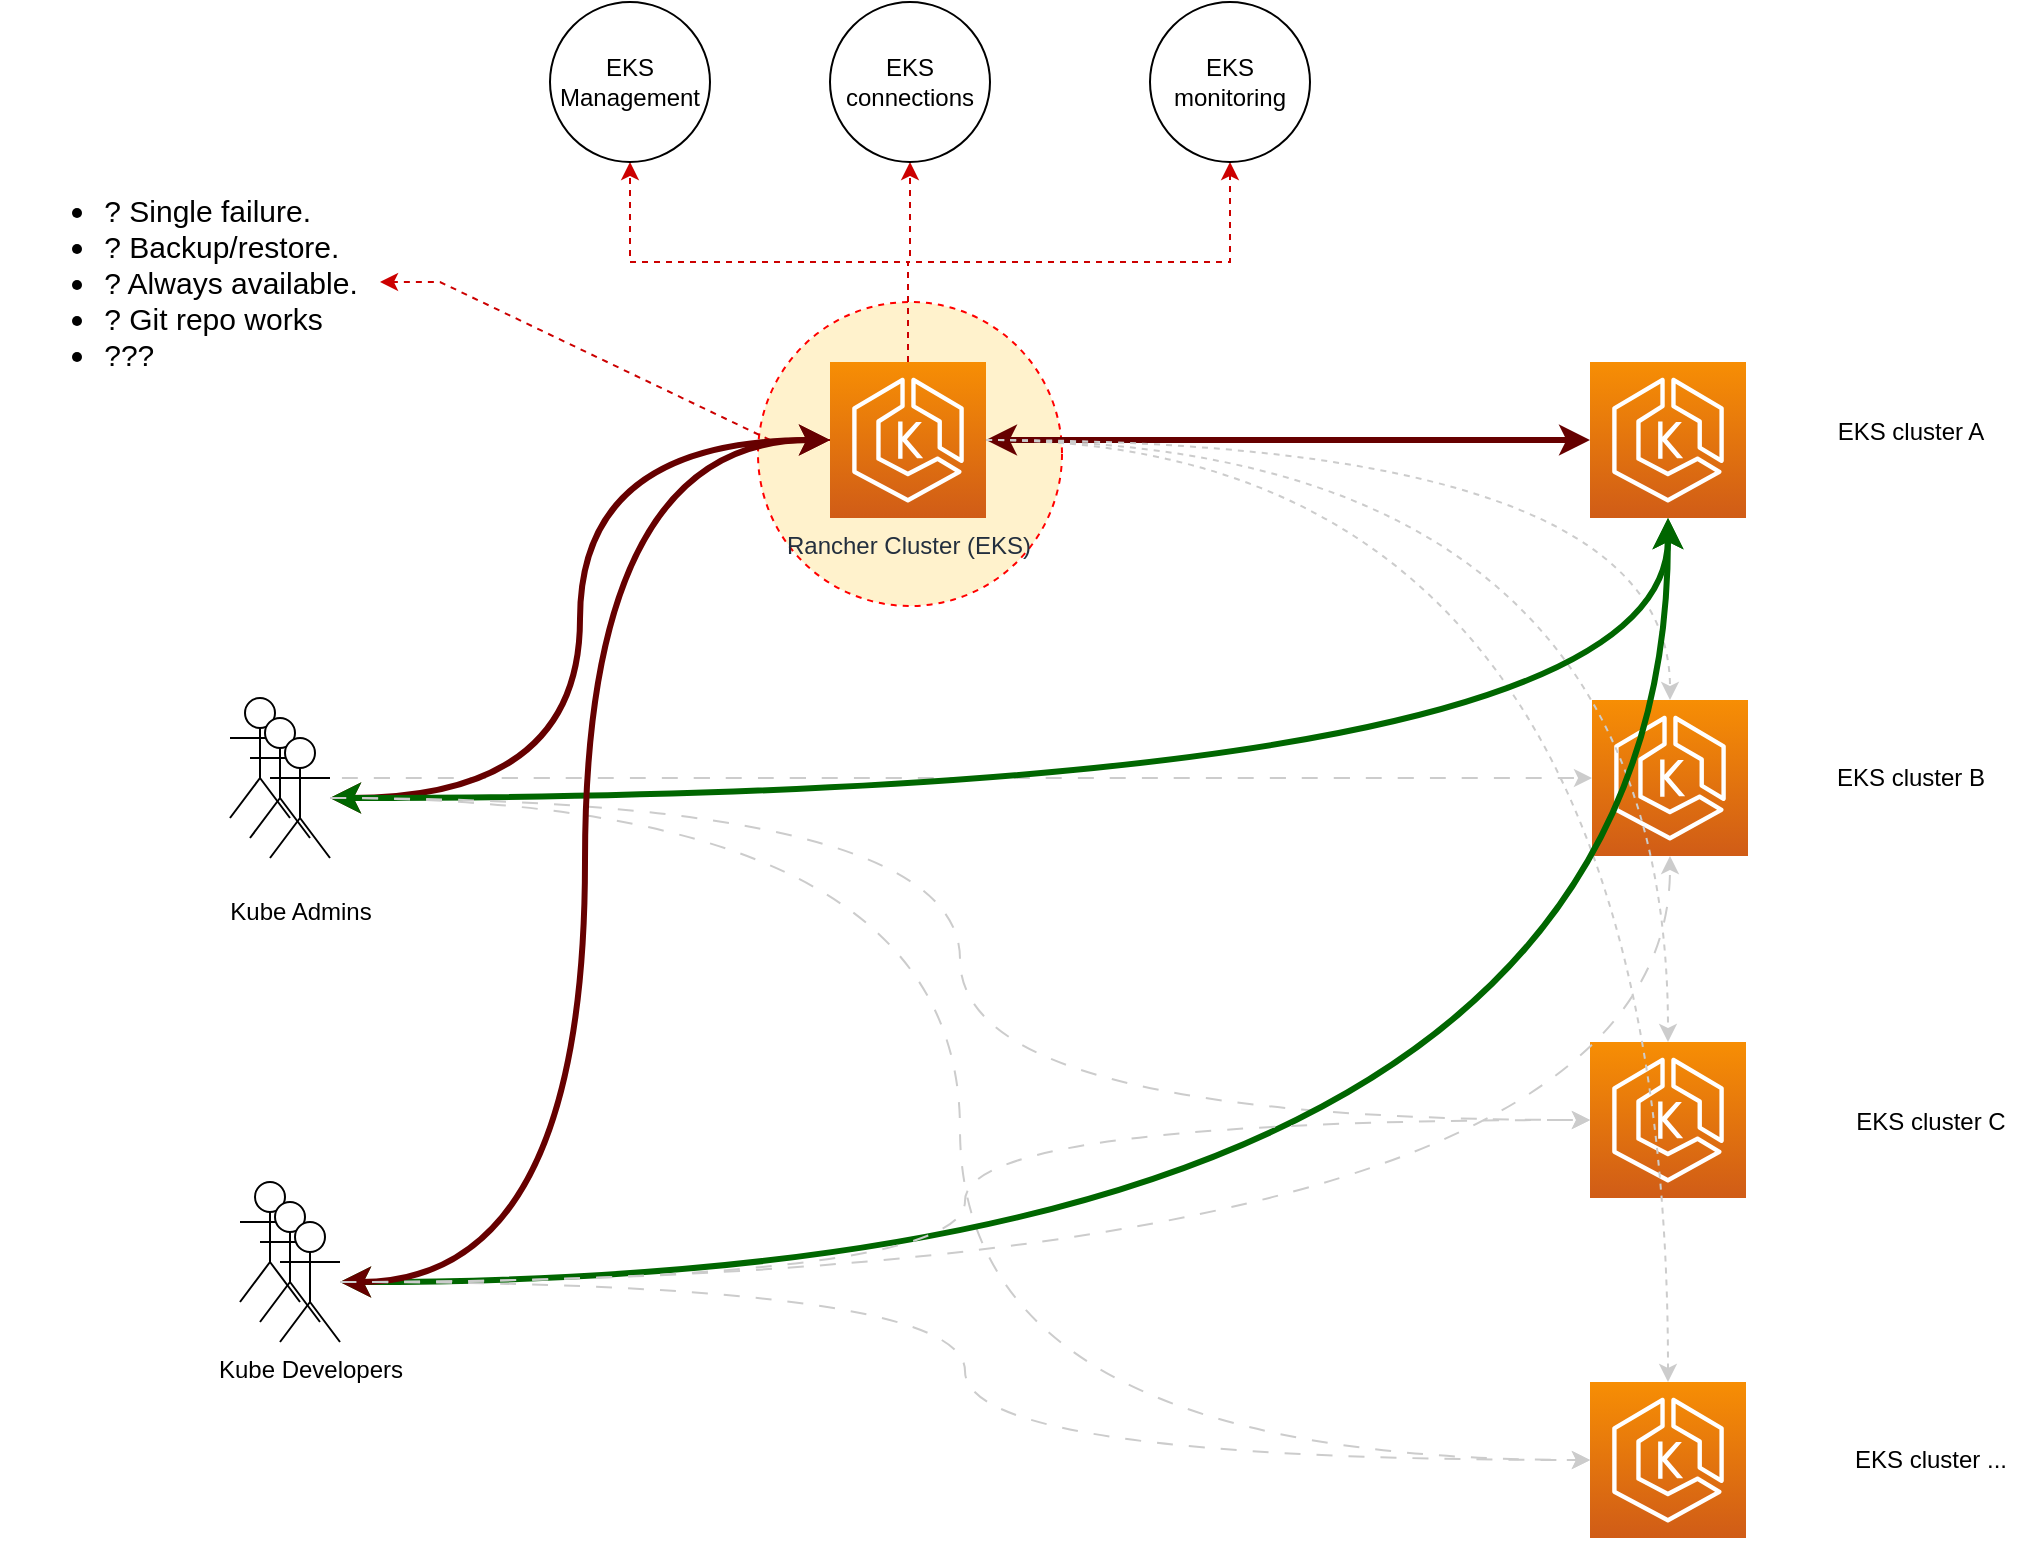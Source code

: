 <mxfile version="20.8.20" type="github">
  <diagram name="Page-1" id="iKSSGSfsI78JwVMg9x92">
    <mxGraphModel dx="2084" dy="1131" grid="1" gridSize="10" guides="1" tooltips="1" connect="1" arrows="1" fold="1" page="1" pageScale="1" pageWidth="850" pageHeight="1100" math="0" shadow="0">
      <root>
        <mxCell id="0" />
        <mxCell id="1" parent="0" />
        <mxCell id="REabcQUZrqvfgA8ZS0G6-57" value="" style="ellipse;whiteSpace=wrap;html=1;aspect=fixed;strokeColor=#FF0000;dashed=1;fillColor=#fff2cc;strokeWidth=1;" vertex="1" parent="1">
          <mxGeometry x="214" y="260" width="152" height="152" as="geometry" />
        </mxCell>
        <mxCell id="REabcQUZrqvfgA8ZS0G6-1" value="" style="sketch=0;points=[[0,0,0],[0.25,0,0],[0.5,0,0],[0.75,0,0],[1,0,0],[0,1,0],[0.25,1,0],[0.5,1,0],[0.75,1,0],[1,1,0],[0,0.25,0],[0,0.5,0],[0,0.75,0],[1,0.25,0],[1,0.5,0],[1,0.75,0]];outlineConnect=0;fontColor=#232F3E;gradientColor=#F78E04;gradientDirection=north;fillColor=#D05C17;strokeColor=#ffffff;dashed=0;verticalLabelPosition=bottom;verticalAlign=top;align=center;html=1;fontSize=12;fontStyle=0;aspect=fixed;shape=mxgraph.aws4.resourceIcon;resIcon=mxgraph.aws4.eks;" vertex="1" parent="1">
          <mxGeometry x="630" y="290" width="78" height="78" as="geometry" />
        </mxCell>
        <mxCell id="REabcQUZrqvfgA8ZS0G6-2" value="" style="sketch=0;points=[[0,0,0],[0.25,0,0],[0.5,0,0],[0.75,0,0],[1,0,0],[0,1,0],[0.25,1,0],[0.5,1,0],[0.75,1,0],[1,1,0],[0,0.25,0],[0,0.5,0],[0,0.75,0],[1,0.25,0],[1,0.5,0],[1,0.75,0]];outlineConnect=0;fontColor=#232F3E;gradientColor=#F78E04;gradientDirection=north;fillColor=#D05C17;strokeColor=#ffffff;dashed=0;verticalLabelPosition=bottom;verticalAlign=top;align=center;html=1;fontSize=12;fontStyle=0;aspect=fixed;shape=mxgraph.aws4.resourceIcon;resIcon=mxgraph.aws4.eks;" vertex="1" parent="1">
          <mxGeometry x="631" y="459" width="78" height="78" as="geometry" />
        </mxCell>
        <mxCell id="REabcQUZrqvfgA8ZS0G6-3" value="" style="sketch=0;points=[[0,0,0],[0.25,0,0],[0.5,0,0],[0.75,0,0],[1,0,0],[0,1,0],[0.25,1,0],[0.5,1,0],[0.75,1,0],[1,1,0],[0,0.25,0],[0,0.5,0],[0,0.75,0],[1,0.25,0],[1,0.5,0],[1,0.75,0]];outlineConnect=0;fontColor=#232F3E;gradientColor=#F78E04;gradientDirection=north;fillColor=#D05C17;strokeColor=#ffffff;dashed=0;verticalLabelPosition=bottom;verticalAlign=top;align=center;html=1;fontSize=12;fontStyle=0;aspect=fixed;shape=mxgraph.aws4.resourceIcon;resIcon=mxgraph.aws4.eks;" vertex="1" parent="1">
          <mxGeometry x="630" y="630" width="78" height="78" as="geometry" />
        </mxCell>
        <mxCell id="REabcQUZrqvfgA8ZS0G6-4" value="" style="sketch=0;points=[[0,0,0],[0.25,0,0],[0.5,0,0],[0.75,0,0],[1,0,0],[0,1,0],[0.25,1,0],[0.5,1,0],[0.75,1,0],[1,1,0],[0,0.25,0],[0,0.5,0],[0,0.75,0],[1,0.25,0],[1,0.5,0],[1,0.75,0]];outlineConnect=0;fontColor=#232F3E;gradientColor=#F78E04;gradientDirection=north;fillColor=#D05C17;strokeColor=#ffffff;dashed=0;verticalLabelPosition=bottom;verticalAlign=top;align=center;html=1;fontSize=12;fontStyle=0;aspect=fixed;shape=mxgraph.aws4.resourceIcon;resIcon=mxgraph.aws4.eks;" vertex="1" parent="1">
          <mxGeometry x="630" y="800" width="78" height="78" as="geometry" />
        </mxCell>
        <mxCell id="REabcQUZrqvfgA8ZS0G6-25" style="edgeStyle=orthogonalEdgeStyle;curved=1;rounded=0;orthogonalLoop=1;jettySize=auto;html=1;entryX=0;entryY=0.5;entryDx=0;entryDy=0;entryPerimeter=0;strokeColor=#660000;startArrow=classic;startFill=1;strokeWidth=3;" edge="1" parent="1" source="REabcQUZrqvfgA8ZS0G6-5" target="REabcQUZrqvfgA8ZS0G6-1">
          <mxGeometry relative="1" as="geometry" />
        </mxCell>
        <mxCell id="REabcQUZrqvfgA8ZS0G6-27" style="edgeStyle=orthogonalEdgeStyle;curved=1;rounded=0;orthogonalLoop=1;jettySize=auto;html=1;entryX=0.5;entryY=0;entryDx=0;entryDy=0;entryPerimeter=0;strokeColor=#CCCCCC;dashed=1;" edge="1" parent="1" source="REabcQUZrqvfgA8ZS0G6-5" target="REabcQUZrqvfgA8ZS0G6-2">
          <mxGeometry relative="1" as="geometry" />
        </mxCell>
        <mxCell id="REabcQUZrqvfgA8ZS0G6-28" style="edgeStyle=orthogonalEdgeStyle;curved=1;rounded=0;orthogonalLoop=1;jettySize=auto;html=1;entryX=0.5;entryY=0;entryDx=0;entryDy=0;entryPerimeter=0;strokeColor=#CCCCCC;dashed=1;" edge="1" parent="1" source="REabcQUZrqvfgA8ZS0G6-5" target="REabcQUZrqvfgA8ZS0G6-3">
          <mxGeometry relative="1" as="geometry" />
        </mxCell>
        <mxCell id="REabcQUZrqvfgA8ZS0G6-29" style="edgeStyle=orthogonalEdgeStyle;curved=1;rounded=0;orthogonalLoop=1;jettySize=auto;html=1;strokeColor=#CCCCCC;dashed=1;" edge="1" parent="1" source="REabcQUZrqvfgA8ZS0G6-5" target="REabcQUZrqvfgA8ZS0G6-4">
          <mxGeometry relative="1" as="geometry" />
        </mxCell>
        <mxCell id="REabcQUZrqvfgA8ZS0G6-47" style="edgeStyle=orthogonalEdgeStyle;rounded=0;orthogonalLoop=1;jettySize=auto;html=1;entryX=0.5;entryY=1;entryDx=0;entryDy=0;dashed=1;strokeColor=#CC0000;strokeWidth=1;startArrow=none;startFill=0;" edge="1" parent="1" source="REabcQUZrqvfgA8ZS0G6-5" target="REabcQUZrqvfgA8ZS0G6-44">
          <mxGeometry relative="1" as="geometry">
            <Array as="points">
              <mxPoint x="289" y="240" />
              <mxPoint x="150" y="240" />
            </Array>
          </mxGeometry>
        </mxCell>
        <mxCell id="REabcQUZrqvfgA8ZS0G6-48" style="edgeStyle=orthogonalEdgeStyle;rounded=0;orthogonalLoop=1;jettySize=auto;html=1;entryX=0.5;entryY=1;entryDx=0;entryDy=0;dashed=1;strokeColor=#CC0000;strokeWidth=1;startArrow=none;startFill=0;" edge="1" parent="1" source="REabcQUZrqvfgA8ZS0G6-5" target="REabcQUZrqvfgA8ZS0G6-45">
          <mxGeometry relative="1" as="geometry" />
        </mxCell>
        <mxCell id="REabcQUZrqvfgA8ZS0G6-49" style="edgeStyle=orthogonalEdgeStyle;rounded=0;orthogonalLoop=1;jettySize=auto;html=1;entryX=0.5;entryY=1;entryDx=0;entryDy=0;dashed=1;strokeColor=#CC0000;strokeWidth=1;startArrow=none;startFill=0;" edge="1" parent="1" source="REabcQUZrqvfgA8ZS0G6-5" target="REabcQUZrqvfgA8ZS0G6-46">
          <mxGeometry relative="1" as="geometry">
            <Array as="points">
              <mxPoint x="289" y="240" />
              <mxPoint x="450" y="240" />
            </Array>
          </mxGeometry>
        </mxCell>
        <mxCell id="REabcQUZrqvfgA8ZS0G6-53" style="edgeStyle=entityRelationEdgeStyle;rounded=0;orthogonalLoop=1;jettySize=auto;html=1;dashed=1;strokeColor=#CC0000;strokeWidth=1;startArrow=none;startFill=0;" edge="1" parent="1" source="REabcQUZrqvfgA8ZS0G6-5" target="REabcQUZrqvfgA8ZS0G6-52">
          <mxGeometry relative="1" as="geometry" />
        </mxCell>
        <mxCell id="REabcQUZrqvfgA8ZS0G6-5" value="Rancher Cluster (EKS)" style="sketch=0;points=[[0,0,0],[0.25,0,0],[0.5,0,0],[0.75,0,0],[1,0,0],[0,1,0],[0.25,1,0],[0.5,1,0],[0.75,1,0],[1,1,0],[0,0.25,0],[0,0.5,0],[0,0.75,0],[1,0.25,0],[1,0.5,0],[1,0.75,0]];outlineConnect=0;fontColor=#232F3E;gradientColor=#F78E04;gradientDirection=north;fillColor=#D05C17;strokeColor=#ffffff;dashed=0;verticalLabelPosition=bottom;verticalAlign=top;align=center;html=1;fontSize=12;fontStyle=0;aspect=fixed;shape=mxgraph.aws4.resourceIcon;resIcon=mxgraph.aws4.eks;" vertex="1" parent="1">
          <mxGeometry x="250" y="290" width="78" height="78" as="geometry" />
        </mxCell>
        <mxCell id="REabcQUZrqvfgA8ZS0G6-6" value="" style="shape=umlActor;verticalLabelPosition=bottom;verticalAlign=top;html=1;outlineConnect=0;" vertex="1" parent="1">
          <mxGeometry x="-50" y="458" width="30" height="60" as="geometry" />
        </mxCell>
        <mxCell id="REabcQUZrqvfgA8ZS0G6-31" style="edgeStyle=orthogonalEdgeStyle;curved=1;rounded=0;orthogonalLoop=1;jettySize=auto;html=1;dashed=1;dashPattern=8 8;strokeColor=#CCCCCC;" edge="1" parent="1" source="REabcQUZrqvfgA8ZS0G6-13" target="REabcQUZrqvfgA8ZS0G6-2">
          <mxGeometry relative="1" as="geometry" />
        </mxCell>
        <mxCell id="REabcQUZrqvfgA8ZS0G6-13" value="" style="shape=umlActor;verticalLabelPosition=bottom;verticalAlign=top;html=1;outlineConnect=0;" vertex="1" parent="1">
          <mxGeometry x="-40" y="468" width="30" height="60" as="geometry" />
        </mxCell>
        <mxCell id="REabcQUZrqvfgA8ZS0G6-20" style="edgeStyle=orthogonalEdgeStyle;curved=1;rounded=0;orthogonalLoop=1;jettySize=auto;html=1;entryX=0;entryY=0.5;entryDx=0;entryDy=0;entryPerimeter=0;strokeColor=#660000;startArrow=classic;startFill=1;strokeWidth=3;" edge="1" parent="1" source="REabcQUZrqvfgA8ZS0G6-14" target="REabcQUZrqvfgA8ZS0G6-5">
          <mxGeometry relative="1" as="geometry" />
        </mxCell>
        <mxCell id="REabcQUZrqvfgA8ZS0G6-21" style="edgeStyle=orthogonalEdgeStyle;curved=1;rounded=0;orthogonalLoop=1;jettySize=auto;html=1;strokeColor=#006600;startArrow=classic;startFill=1;strokeWidth=3;" edge="1" parent="1" source="REabcQUZrqvfgA8ZS0G6-14" target="REabcQUZrqvfgA8ZS0G6-1">
          <mxGeometry relative="1" as="geometry" />
        </mxCell>
        <mxCell id="REabcQUZrqvfgA8ZS0G6-32" style="edgeStyle=orthogonalEdgeStyle;curved=1;rounded=0;orthogonalLoop=1;jettySize=auto;html=1;entryX=0;entryY=0.5;entryDx=0;entryDy=0;entryPerimeter=0;dashed=1;dashPattern=8 8;strokeColor=#CCCCCC;" edge="1" parent="1" source="REabcQUZrqvfgA8ZS0G6-14" target="REabcQUZrqvfgA8ZS0G6-3">
          <mxGeometry relative="1" as="geometry" />
        </mxCell>
        <mxCell id="REabcQUZrqvfgA8ZS0G6-33" style="edgeStyle=orthogonalEdgeStyle;curved=1;rounded=0;orthogonalLoop=1;jettySize=auto;html=1;entryX=0;entryY=0.5;entryDx=0;entryDy=0;entryPerimeter=0;dashed=1;dashPattern=8 8;strokeColor=#CCCCCC;" edge="1" parent="1" source="REabcQUZrqvfgA8ZS0G6-14" target="REabcQUZrqvfgA8ZS0G6-4">
          <mxGeometry relative="1" as="geometry" />
        </mxCell>
        <mxCell id="REabcQUZrqvfgA8ZS0G6-14" value="" style="shape=umlActor;verticalLabelPosition=bottom;verticalAlign=top;html=1;outlineConnect=0;" vertex="1" parent="1">
          <mxGeometry x="-30" y="478" width="30" height="60" as="geometry" />
        </mxCell>
        <mxCell id="REabcQUZrqvfgA8ZS0G6-16" value="" style="shape=umlActor;verticalLabelPosition=bottom;verticalAlign=top;html=1;outlineConnect=0;" vertex="1" parent="1">
          <mxGeometry x="-45" y="700" width="30" height="60" as="geometry" />
        </mxCell>
        <mxCell id="REabcQUZrqvfgA8ZS0G6-17" value="" style="shape=umlActor;verticalLabelPosition=bottom;verticalAlign=top;html=1;outlineConnect=0;" vertex="1" parent="1">
          <mxGeometry x="-35" y="710" width="30" height="60" as="geometry" />
        </mxCell>
        <mxCell id="REabcQUZrqvfgA8ZS0G6-23" style="edgeStyle=orthogonalEdgeStyle;curved=1;rounded=0;orthogonalLoop=1;jettySize=auto;html=1;strokeColor=#006600;startArrow=classic;startFill=1;strokeWidth=3;" edge="1" parent="1" source="REabcQUZrqvfgA8ZS0G6-18" target="REabcQUZrqvfgA8ZS0G6-1">
          <mxGeometry relative="1" as="geometry" />
        </mxCell>
        <mxCell id="REabcQUZrqvfgA8ZS0G6-24" style="edgeStyle=orthogonalEdgeStyle;curved=1;rounded=0;orthogonalLoop=1;jettySize=auto;html=1;entryX=0;entryY=0.5;entryDx=0;entryDy=0;entryPerimeter=0;strokeColor=#660000;startArrow=classic;startFill=1;strokeWidth=3;" edge="1" parent="1" source="REabcQUZrqvfgA8ZS0G6-18" target="REabcQUZrqvfgA8ZS0G6-5">
          <mxGeometry relative="1" as="geometry" />
        </mxCell>
        <mxCell id="REabcQUZrqvfgA8ZS0G6-34" style="edgeStyle=orthogonalEdgeStyle;curved=1;rounded=0;orthogonalLoop=1;jettySize=auto;html=1;dashed=1;dashPattern=8 8;strokeColor=#CCCCCC;" edge="1" parent="1" source="REabcQUZrqvfgA8ZS0G6-18" target="REabcQUZrqvfgA8ZS0G6-2">
          <mxGeometry relative="1" as="geometry" />
        </mxCell>
        <mxCell id="REabcQUZrqvfgA8ZS0G6-35" style="edgeStyle=orthogonalEdgeStyle;curved=1;rounded=0;orthogonalLoop=1;jettySize=auto;html=1;entryX=0;entryY=0.5;entryDx=0;entryDy=0;entryPerimeter=0;dashed=1;dashPattern=8 8;strokeColor=#CCCCCC;" edge="1" parent="1" source="REabcQUZrqvfgA8ZS0G6-18" target="REabcQUZrqvfgA8ZS0G6-3">
          <mxGeometry relative="1" as="geometry" />
        </mxCell>
        <mxCell id="REabcQUZrqvfgA8ZS0G6-36" style="edgeStyle=orthogonalEdgeStyle;curved=1;rounded=0;orthogonalLoop=1;jettySize=auto;html=1;entryX=0;entryY=0.5;entryDx=0;entryDy=0;entryPerimeter=0;dashed=1;dashPattern=8 8;strokeColor=#CCCCCC;" edge="1" parent="1" source="REabcQUZrqvfgA8ZS0G6-18" target="REabcQUZrqvfgA8ZS0G6-4">
          <mxGeometry relative="1" as="geometry" />
        </mxCell>
        <mxCell id="REabcQUZrqvfgA8ZS0G6-18" value="Kube Developers" style="shape=umlActor;verticalLabelPosition=bottom;verticalAlign=top;html=1;outlineConnect=0;" vertex="1" parent="1">
          <mxGeometry x="-25" y="720" width="30" height="60" as="geometry" />
        </mxCell>
        <mxCell id="REabcQUZrqvfgA8ZS0G6-19" value="Kube Admins" style="text;html=1;align=center;verticalAlign=middle;resizable=0;points=[];autosize=1;strokeColor=none;fillColor=none;" vertex="1" parent="1">
          <mxGeometry x="-60" y="550" width="90" height="30" as="geometry" />
        </mxCell>
        <mxCell id="REabcQUZrqvfgA8ZS0G6-38" value="EKS cluster A" style="text;html=1;align=center;verticalAlign=middle;resizable=0;points=[];autosize=1;strokeColor=none;fillColor=none;" vertex="1" parent="1">
          <mxGeometry x="740" y="310" width="100" height="30" as="geometry" />
        </mxCell>
        <mxCell id="REabcQUZrqvfgA8ZS0G6-39" value="EKS cluster B" style="text;html=1;align=center;verticalAlign=middle;resizable=0;points=[];autosize=1;strokeColor=none;fillColor=none;" vertex="1" parent="1">
          <mxGeometry x="740" y="483" width="100" height="30" as="geometry" />
        </mxCell>
        <mxCell id="REabcQUZrqvfgA8ZS0G6-40" value="EKS cluster C" style="text;html=1;align=center;verticalAlign=middle;resizable=0;points=[];autosize=1;strokeColor=none;fillColor=none;" vertex="1" parent="1">
          <mxGeometry x="750" y="655" width="100" height="30" as="geometry" />
        </mxCell>
        <mxCell id="REabcQUZrqvfgA8ZS0G6-41" value="EKS cluster ..." style="text;html=1;align=center;verticalAlign=middle;resizable=0;points=[];autosize=1;strokeColor=none;fillColor=none;" vertex="1" parent="1">
          <mxGeometry x="750" y="824" width="100" height="30" as="geometry" />
        </mxCell>
        <mxCell id="REabcQUZrqvfgA8ZS0G6-44" value="EKS Management" style="ellipse;whiteSpace=wrap;html=1;aspect=fixed;" vertex="1" parent="1">
          <mxGeometry x="110" y="110" width="80" height="80" as="geometry" />
        </mxCell>
        <mxCell id="REabcQUZrqvfgA8ZS0G6-45" value="EKS connections" style="ellipse;whiteSpace=wrap;html=1;aspect=fixed;" vertex="1" parent="1">
          <mxGeometry x="250" y="110" width="80" height="80" as="geometry" />
        </mxCell>
        <mxCell id="REabcQUZrqvfgA8ZS0G6-46" value="EKS monitoring" style="ellipse;whiteSpace=wrap;html=1;aspect=fixed;" vertex="1" parent="1">
          <mxGeometry x="410" y="110" width="80" height="80" as="geometry" />
        </mxCell>
        <mxCell id="REabcQUZrqvfgA8ZS0G6-52" value="&lt;ul style=&quot;font-size: 15px;&quot;&gt;&lt;li style=&quot;text-align: justify; font-size: 15px;&quot;&gt;? Single failure.&lt;/li&gt;&lt;li style=&quot;text-align: justify; font-size: 15px;&quot;&gt;? Backup/restore.&lt;/li&gt;&lt;li style=&quot;text-align: justify; font-size: 15px;&quot;&gt;? Always available.&lt;br style=&quot;font-size: 15px;&quot;&gt;&lt;/li&gt;&lt;li style=&quot;text-align: justify; font-size: 15px;&quot;&gt;? Git repo works&lt;/li&gt;&lt;li style=&quot;text-align: justify; font-size: 15px;&quot;&gt;???&lt;/li&gt;&lt;/ul&gt;" style="text;html=1;align=center;verticalAlign=middle;resizable=0;points=[];autosize=1;strokeColor=none;fillColor=none;strokeWidth=1;fontSize=15;" vertex="1" parent="1">
          <mxGeometry x="-165" y="185" width="190" height="130" as="geometry" />
        </mxCell>
        <mxCell id="REabcQUZrqvfgA8ZS0G6-58" value="" style="shape=image;html=1;verticalAlign=top;verticalLabelPosition=bottom;labelBackgroundColor=#ffffff;imageAspect=0;aspect=fixed;image=https://cdn4.iconfinder.com/data/icons/success-filloutline/64/idea-read-knowledge-light_bulb-thinking-128.png;dashed=1;strokeColor=#FF0000;strokeWidth=1;" vertex="1" parent="1">
          <mxGeometry x="-150" y="150" width="50" height="50" as="geometry" />
        </mxCell>
      </root>
    </mxGraphModel>
  </diagram>
</mxfile>
